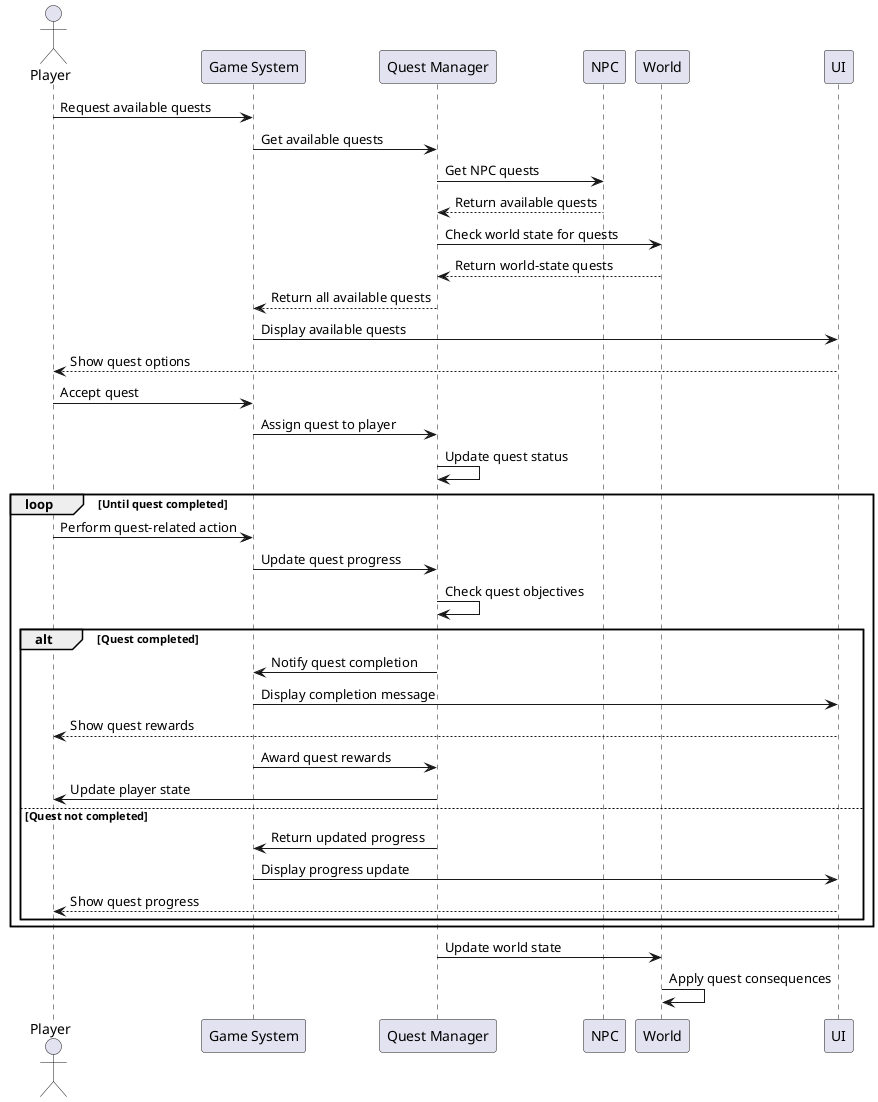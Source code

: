 @startuml
actor Player
participant "Game System" as Game
participant "Quest Manager" as QuestMgr
participant "NPC" as NPC
participant "World" as World
participant "UI" as UI

Player -> Game: Request available quests
Game -> QuestMgr: Get available quests
QuestMgr -> NPC: Get NPC quests
NPC --> QuestMgr: Return available quests
QuestMgr -> World: Check world state for quests
World --> QuestMgr: Return world-state quests
QuestMgr --> Game: Return all available quests
Game -> UI: Display available quests
UI --> Player: Show quest options

Player -> Game: Accept quest
Game -> QuestMgr: Assign quest to player
QuestMgr -> QuestMgr: Update quest status

loop Until quest completed
    Player -> Game: Perform quest-related action
    Game -> QuestMgr: Update quest progress
    QuestMgr -> QuestMgr: Check quest objectives
    alt Quest completed
        QuestMgr -> Game: Notify quest completion
        Game -> UI: Display completion message
        UI --> Player: Show quest rewards
        Game -> QuestMgr: Award quest rewards
        QuestMgr -> Player: Update player state
    else Quest not completed
        QuestMgr -> Game: Return updated progress
        Game -> UI: Display progress update
        UI --> Player: Show quest progress
    end
end

QuestMgr -> World: Update world state
World -> World: Apply quest consequences
@enduml
